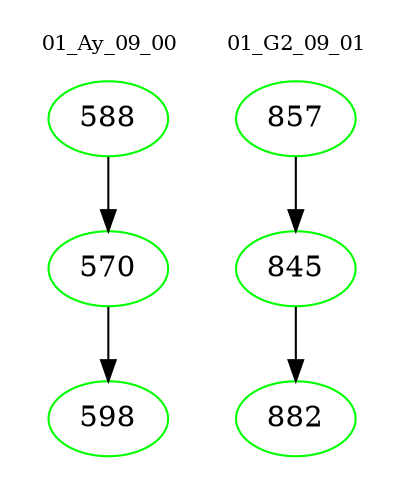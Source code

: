 digraph{
subgraph cluster_0 {
color = white
label = "01_Ay_09_00";
fontsize=10;
T0_588 [label="588", color="green"]
T0_588 -> T0_570 [color="black"]
T0_570 [label="570", color="green"]
T0_570 -> T0_598 [color="black"]
T0_598 [label="598", color="green"]
}
subgraph cluster_1 {
color = white
label = "01_G2_09_01";
fontsize=10;
T1_857 [label="857", color="green"]
T1_857 -> T1_845 [color="black"]
T1_845 [label="845", color="green"]
T1_845 -> T1_882 [color="black"]
T1_882 [label="882", color="green"]
}
}
